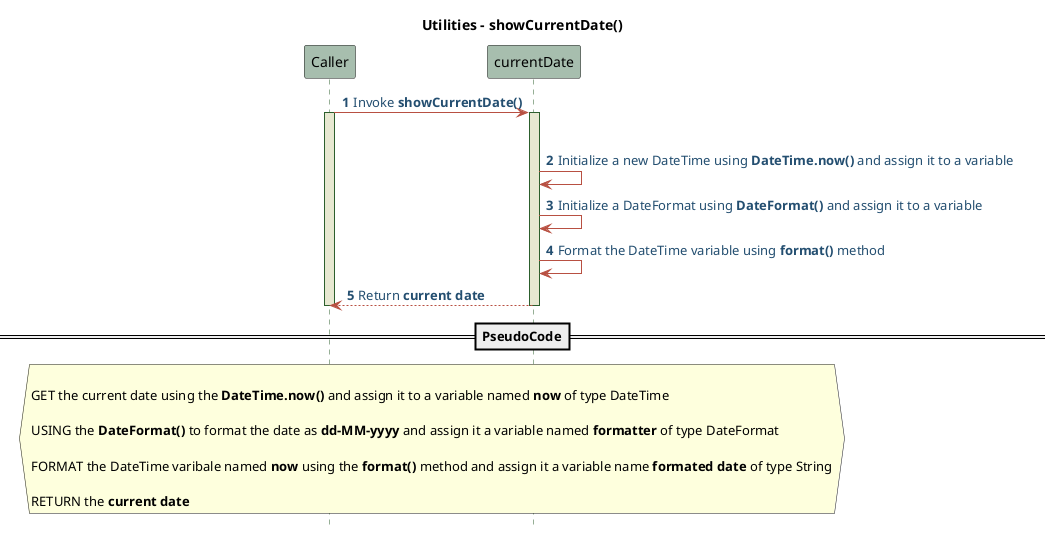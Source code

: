 @startuml Utilities-Sequence-Pseudo

!define POSITIVERESPONSE 90EE90
!define NEGATIVEERESPONSE EFBBBB
!define NUETRALRESPONSE F2DC79

skinparam sequence{
    ParticipantBackgroundColor #A7BEAE
    LifeLineBackgroundColor #E7E8D1
    LifeLineBorderColor #2C5F2D
    ActorBackgroundColor #FC766AFF
    ActorBorderColor #FC766AFF
    ArrowColor #B85042
    ArrowFontColor #234E70
}

title   **Utilities - showCurrentDate()**
autonumber 1
hide footbox
Caller -> currentDate: Invoke **showCurrentDate()**
activate Caller
activate currentDate
alt TRY
currentDate -> currentDate: Initialize a new DateTime using **DateTime.now()** and assign it to a variable
currentDate -> currentDate: Initialize a DateFormat using **DateFormat()** and assign it to a variable
currentDate -> currentDate: Format the DateTime variable using **format()** method
currentDate --> Caller: Return **current date**
deactivate Caller
deactivate currentDate

==PseudoCode==
hnote across

GET the current date using the **DateTime.now()** and assign it to a variable named **now** of type DateTime

USING the **DateFormat()** to format the date as **dd-MM-yyyy** and assign it a variable named **formatter** of type DateFormat

FORMAT the DateTime varibale named **now** using the **format()** method and assign it a variable name **formated date** of type String

RETURN the **current date**
end note
@enduml